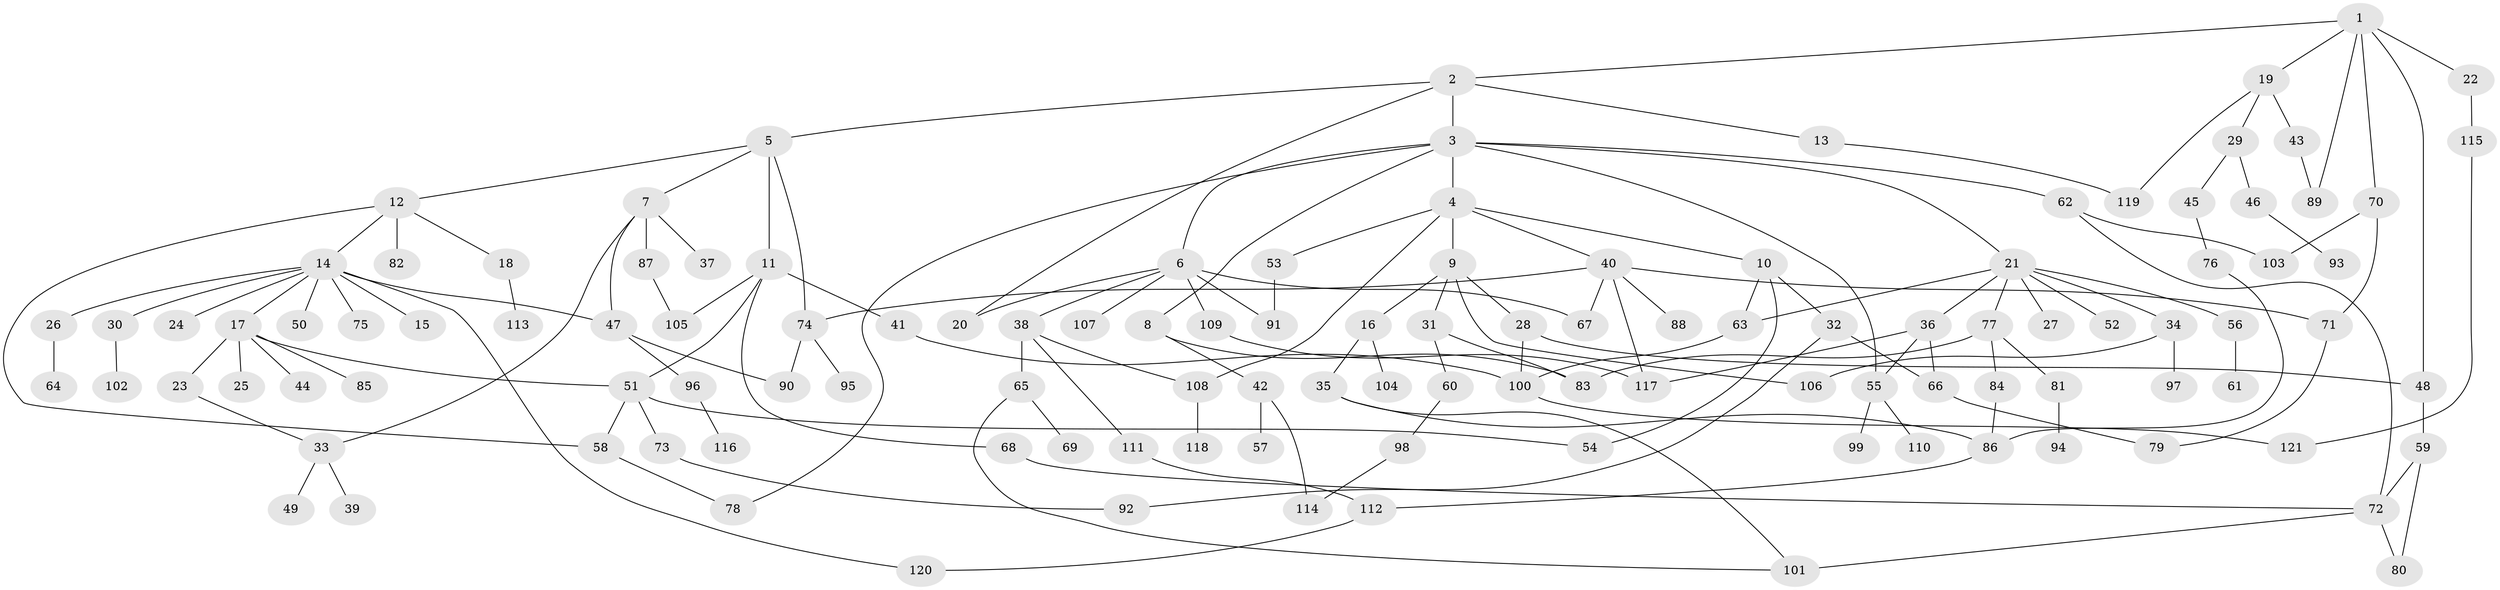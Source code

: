 // coarse degree distribution, {12: 0.016666666666666666, 17: 0.016666666666666666, 8: 0.05, 7: 0.016666666666666666, 5: 0.08333333333333333, 3: 0.18333333333333332, 4: 0.05, 1: 0.3, 2: 0.25, 6: 0.03333333333333333}
// Generated by graph-tools (version 1.1) at 2025/16/03/04/25 18:16:55]
// undirected, 121 vertices, 161 edges
graph export_dot {
graph [start="1"]
  node [color=gray90,style=filled];
  1;
  2;
  3;
  4;
  5;
  6;
  7;
  8;
  9;
  10;
  11;
  12;
  13;
  14;
  15;
  16;
  17;
  18;
  19;
  20;
  21;
  22;
  23;
  24;
  25;
  26;
  27;
  28;
  29;
  30;
  31;
  32;
  33;
  34;
  35;
  36;
  37;
  38;
  39;
  40;
  41;
  42;
  43;
  44;
  45;
  46;
  47;
  48;
  49;
  50;
  51;
  52;
  53;
  54;
  55;
  56;
  57;
  58;
  59;
  60;
  61;
  62;
  63;
  64;
  65;
  66;
  67;
  68;
  69;
  70;
  71;
  72;
  73;
  74;
  75;
  76;
  77;
  78;
  79;
  80;
  81;
  82;
  83;
  84;
  85;
  86;
  87;
  88;
  89;
  90;
  91;
  92;
  93;
  94;
  95;
  96;
  97;
  98;
  99;
  100;
  101;
  102;
  103;
  104;
  105;
  106;
  107;
  108;
  109;
  110;
  111;
  112;
  113;
  114;
  115;
  116;
  117;
  118;
  119;
  120;
  121;
  1 -- 2;
  1 -- 19;
  1 -- 22;
  1 -- 48;
  1 -- 70;
  1 -- 89;
  2 -- 3;
  2 -- 5;
  2 -- 13;
  2 -- 20;
  3 -- 4;
  3 -- 6;
  3 -- 8;
  3 -- 21;
  3 -- 62;
  3 -- 78;
  3 -- 55;
  4 -- 9;
  4 -- 10;
  4 -- 40;
  4 -- 53;
  4 -- 108;
  5 -- 7;
  5 -- 11;
  5 -- 12;
  5 -- 74;
  6 -- 20;
  6 -- 38;
  6 -- 107;
  6 -- 109;
  6 -- 67;
  6 -- 91;
  7 -- 33;
  7 -- 37;
  7 -- 47;
  7 -- 87;
  8 -- 42;
  8 -- 83;
  9 -- 16;
  9 -- 28;
  9 -- 31;
  9 -- 106;
  10 -- 32;
  10 -- 54;
  10 -- 63;
  11 -- 41;
  11 -- 51;
  11 -- 68;
  11 -- 105;
  12 -- 14;
  12 -- 18;
  12 -- 82;
  12 -- 58;
  13 -- 119;
  14 -- 15;
  14 -- 17;
  14 -- 24;
  14 -- 26;
  14 -- 30;
  14 -- 50;
  14 -- 75;
  14 -- 120;
  14 -- 47;
  16 -- 35;
  16 -- 104;
  17 -- 23;
  17 -- 25;
  17 -- 44;
  17 -- 85;
  17 -- 51;
  18 -- 113;
  19 -- 29;
  19 -- 43;
  19 -- 119;
  21 -- 27;
  21 -- 34;
  21 -- 36;
  21 -- 52;
  21 -- 56;
  21 -- 77;
  21 -- 63;
  22 -- 115;
  23 -- 33;
  26 -- 64;
  28 -- 100;
  28 -- 48;
  29 -- 45;
  29 -- 46;
  30 -- 102;
  31 -- 60;
  31 -- 83;
  32 -- 66;
  32 -- 92;
  33 -- 39;
  33 -- 49;
  34 -- 97;
  34 -- 106;
  35 -- 86;
  35 -- 101;
  36 -- 55;
  36 -- 117;
  36 -- 66;
  38 -- 65;
  38 -- 111;
  38 -- 108;
  40 -- 67;
  40 -- 74;
  40 -- 88;
  40 -- 71;
  40 -- 117;
  41 -- 100;
  42 -- 57;
  42 -- 114;
  43 -- 89;
  45 -- 76;
  46 -- 93;
  47 -- 90;
  47 -- 96;
  48 -- 59;
  51 -- 58;
  51 -- 73;
  51 -- 54;
  53 -- 91;
  55 -- 99;
  55 -- 110;
  56 -- 61;
  58 -- 78;
  59 -- 72;
  59 -- 80;
  60 -- 98;
  62 -- 103;
  62 -- 72;
  63 -- 100;
  65 -- 69;
  65 -- 101;
  66 -- 79;
  68 -- 72;
  70 -- 71;
  70 -- 103;
  71 -- 79;
  72 -- 80;
  72 -- 101;
  73 -- 92;
  74 -- 95;
  74 -- 90;
  76 -- 86;
  77 -- 81;
  77 -- 83;
  77 -- 84;
  81 -- 94;
  84 -- 86;
  86 -- 112;
  87 -- 105;
  96 -- 116;
  98 -- 114;
  100 -- 121;
  108 -- 118;
  109 -- 117;
  111 -- 112;
  112 -- 120;
  115 -- 121;
}
